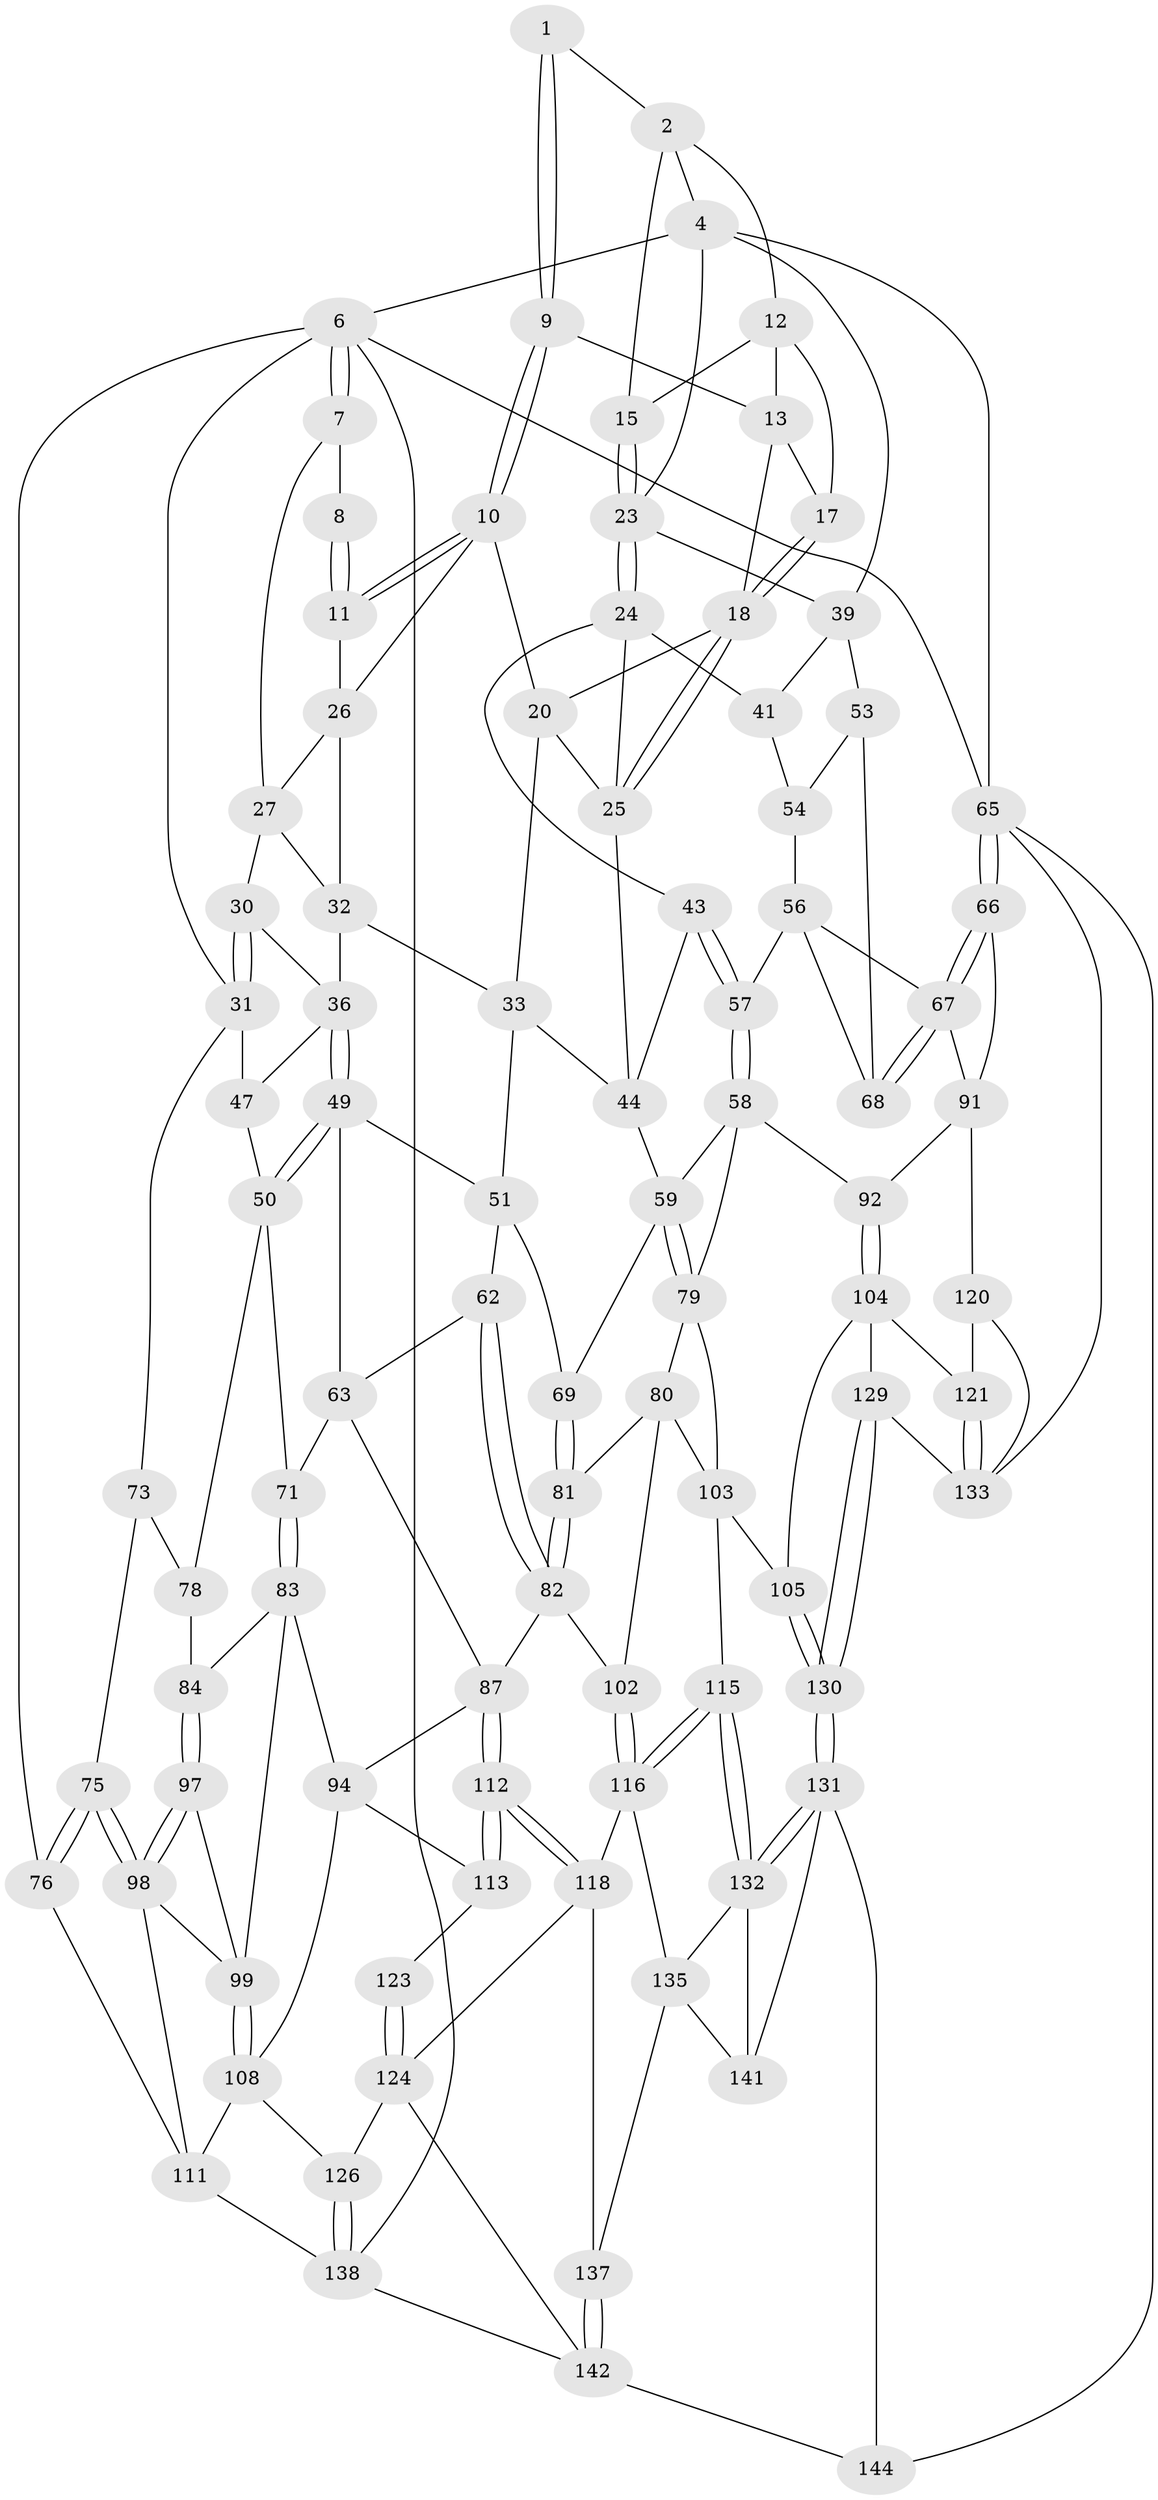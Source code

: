 // original degree distribution, {3: 0.0136986301369863, 4: 0.2191780821917808, 5: 0.5616438356164384, 6: 0.2054794520547945}
// Generated by graph-tools (version 1.1) at 2025/42/03/06/25 10:42:35]
// undirected, 91 vertices, 204 edges
graph export_dot {
graph [start="1"]
  node [color=gray90,style=filled];
  1 [pos="+0.594730980617176+0"];
  2 [pos="+0.8168719087882075+0",super="+3"];
  4 [pos="+1+0",super="+5"];
  6 [pos="+0+0",super="+77"];
  7 [pos="+0.02340691145661247+0"];
  8 [pos="+0.343526896056784+0"];
  9 [pos="+0.5490120956392918+0.027909633748029933"];
  10 [pos="+0.4472972901738558+0.09235523006461416",super="+22"];
  11 [pos="+0.4319839364319278+0.08399936873487412"];
  12 [pos="+0.7004538427919594+0.04096284481714162",super="+16"];
  13 [pos="+0.6453248611928473+0.07249391721313352",super="+14"];
  15 [pos="+0.7309919301103567+0.12952039604342036"];
  17 [pos="+0.6862880165021379+0.11073947551783275"];
  18 [pos="+0.60811515231673+0.14342803121631983",super="+19"];
  20 [pos="+0.5618499586016867+0.2029843129719165",super="+21"];
  23 [pos="+0.7452776059669705+0.18362751254740564",super="+38"];
  24 [pos="+0.7403517270700735+0.20100499831165383",super="+42"];
  25 [pos="+0.7309326756800556+0.20342017093447043",super="+35"];
  26 [pos="+0.2961879407515031+0.0792082959900616",super="+28"];
  27 [pos="+0.28604302741519927+0.07598806459910973",super="+29"];
  30 [pos="+0.23226895845823245+0.2140494422607161"];
  31 [pos="+0+0",super="+48"];
  32 [pos="+0.33165065373891595+0.18874336134493905",super="+34"];
  33 [pos="+0.4663004766696245+0.26714887838391776",super="+46"];
  36 [pos="+0.26650962970808256+0.28455505585375496",super="+37"];
  39 [pos="+1+0",super="+40"];
  41 [pos="+0.8334195883307691+0.29868027091124705"];
  43 [pos="+0.7725771675036+0.370847016413862"];
  44 [pos="+0.6410586782896139+0.35957691156332655",super="+45"];
  47 [pos="+0.09832497092611227+0.28874529324420506"];
  49 [pos="+0.23949619965964816+0.4289918847573757",super="+52"];
  50 [pos="+0.22636320221489262+0.43897755569153657",super="+72"];
  51 [pos="+0.3728297765303601+0.4389054952820638",super="+61"];
  53 [pos="+1+0",super="+64"];
  54 [pos="+0.8829365163910522+0.32546224355990605",super="+55"];
  56 [pos="+0.8782354495722555+0.5318887231658551",super="+89"];
  57 [pos="+0.7956932525469919+0.5180055411110221"];
  58 [pos="+0.734045268837124+0.556485805154628",super="+93"];
  59 [pos="+0.6572366510153189+0.554756227782352",super="+60"];
  62 [pos="+0.3750460619693647+0.5859670636414762"];
  63 [pos="+0.34618779444525904+0.5913242587424625",super="+70"];
  65 [pos="+1+1",super="+140"];
  66 [pos="+1+0.8214956607116706"];
  67 [pos="+1+0.8214364083356988",super="+90"];
  68 [pos="+1+0.5702196420313357"];
  69 [pos="+0.4818382604452632+0.5374110265912587"];
  71 [pos="+0.20047989213178044+0.47895178074114597"];
  73 [pos="+0+0.2815228353533457",super="+74"];
  75 [pos="+0+0.7246051589528396"];
  76 [pos="+0+0.7775637857476458"];
  78 [pos="+0.05889589631956252+0.43196608404135933",super="+85"];
  79 [pos="+0.6473893579840884+0.5717926182945374",super="+96"];
  80 [pos="+0.6227249889095328+0.6083317758600087",super="+101"];
  81 [pos="+0.4844326188878485+0.587959113988875"];
  82 [pos="+0.46588143775874163+0.6763767814297698",super="+86"];
  83 [pos="+0.14270079771822433+0.5922926589450828",super="+95"];
  84 [pos="+0.07257654438856645+0.601478815328602"];
  87 [pos="+0.4369508164236458+0.7333619067033644",super="+88"];
  91 [pos="+0.863006769053017+0.7341089828938308",super="+119"];
  92 [pos="+0.8335231007683204+0.7373345241960804"];
  94 [pos="+0.2623683535821193+0.7097247144957259",super="+107"];
  97 [pos="+0.050866328535768536+0.7159096547062829"];
  98 [pos="+0+0.7280443994857533",super="+109"];
  99 [pos="+0.11118654930778608+0.7334500687402855",super="+100"];
  102 [pos="+0.5096885919538306+0.7110310830361559"];
  103 [pos="+0.682482673846014+0.7509753005673415",super="+106"];
  104 [pos="+0.7612244154563484+0.7975417636907246",super="+122"];
  105 [pos="+0.7376336837449421+0.8010670922488531"];
  108 [pos="+0.21229701156966943+0.7601444139588394",super="+110"];
  111 [pos="+0.0923147918179729+0.8365558980948575",super="+127"];
  112 [pos="+0.4189198020140658+0.8048981308203966"];
  113 [pos="+0.3907750880415655+0.8024335624734437",super="+114"];
  115 [pos="+0.6731042730167125+0.8073392739397774"];
  116 [pos="+0.57866888663244+0.7965351227931884",super="+117"];
  118 [pos="+0.4191880032675031+0.8126265819586697",super="+128"];
  120 [pos="+0.8875712152754788+0.8651757338004359"];
  121 [pos="+0.8038024581307164+0.851763910369869"];
  123 [pos="+0.26284741999079525+0.8186766493670653"];
  124 [pos="+0.2634841432127528+0.8386432017493198",super="+125"];
  126 [pos="+0.22013701045482786+0.9080480472270254"];
  129 [pos="+0.772634713618645+0.9385228953076924"];
  130 [pos="+0.7472005930993147+0.950069798293432"];
  131 [pos="+0.6801014271657666+1",super="+143"];
  132 [pos="+0.6543388119978052+0.8992534255136777",super="+134"];
  133 [pos="+0.8359398916105693+0.9326886382888644",super="+139"];
  135 [pos="+0.5482515075589225+0.8550436732227685",super="+136"];
  137 [pos="+0.4188922164982672+0.9420800033661005"];
  138 [pos="+0.07214029510697288+0.9789855566472295",super="+146"];
  141 [pos="+0.5528119320508855+0.9520834360742574"];
  142 [pos="+0.3453481426688324+1",super="+145"];
  144 [pos="+0.6875389617044051+1"];
  1 -- 2;
  1 -- 9;
  1 -- 9;
  2 -- 12;
  2 -- 4;
  2 -- 15;
  4 -- 65;
  4 -- 6;
  4 -- 39;
  4 -- 23;
  6 -- 7;
  6 -- 7;
  6 -- 31;
  6 -- 65;
  6 -- 76;
  6 -- 138;
  7 -- 8;
  7 -- 27;
  8 -- 11;
  8 -- 11;
  9 -- 10;
  9 -- 10;
  9 -- 13;
  10 -- 11;
  10 -- 11;
  10 -- 26;
  10 -- 20;
  11 -- 26;
  12 -- 13;
  12 -- 17;
  12 -- 15;
  13 -- 17;
  13 -- 18;
  15 -- 23;
  15 -- 23;
  17 -- 18;
  17 -- 18;
  18 -- 25;
  18 -- 25;
  18 -- 20;
  20 -- 33;
  20 -- 25;
  23 -- 24;
  23 -- 24;
  23 -- 39;
  24 -- 25;
  24 -- 41;
  24 -- 43;
  25 -- 44;
  26 -- 27;
  26 -- 32;
  27 -- 32;
  27 -- 30;
  30 -- 31;
  30 -- 31;
  30 -- 36;
  31 -- 73;
  31 -- 47;
  32 -- 33;
  32 -- 36;
  33 -- 51;
  33 -- 44;
  36 -- 49;
  36 -- 49;
  36 -- 47;
  39 -- 53;
  39 -- 41;
  41 -- 54;
  43 -- 44;
  43 -- 57;
  43 -- 57;
  44 -- 59;
  47 -- 50;
  49 -- 50;
  49 -- 50;
  49 -- 51;
  49 -- 63;
  50 -- 78;
  50 -- 71;
  51 -- 69;
  51 -- 62;
  53 -- 54 [weight=2];
  53 -- 68;
  54 -- 56;
  56 -- 57;
  56 -- 68;
  56 -- 67;
  57 -- 58;
  57 -- 58;
  58 -- 59;
  58 -- 92;
  58 -- 79;
  59 -- 79;
  59 -- 79;
  59 -- 69;
  62 -- 63;
  62 -- 82;
  62 -- 82;
  63 -- 71;
  63 -- 87;
  65 -- 66;
  65 -- 66;
  65 -- 144;
  65 -- 133;
  66 -- 67;
  66 -- 67;
  66 -- 91;
  67 -- 68;
  67 -- 68;
  67 -- 91;
  69 -- 81;
  69 -- 81;
  71 -- 83;
  71 -- 83;
  73 -- 78 [weight=2];
  73 -- 75;
  75 -- 76;
  75 -- 76;
  75 -- 98;
  75 -- 98;
  76 -- 111;
  78 -- 84;
  79 -- 80;
  79 -- 103;
  80 -- 81;
  80 -- 102;
  80 -- 103;
  81 -- 82;
  81 -- 82;
  82 -- 102;
  82 -- 87;
  83 -- 84;
  83 -- 99;
  83 -- 94;
  84 -- 97;
  84 -- 97;
  87 -- 112;
  87 -- 112;
  87 -- 94;
  91 -- 92;
  91 -- 120;
  92 -- 104;
  92 -- 104;
  94 -- 108;
  94 -- 113;
  97 -- 98;
  97 -- 98;
  97 -- 99;
  98 -- 111;
  98 -- 99;
  99 -- 108;
  99 -- 108;
  102 -- 116;
  102 -- 116;
  103 -- 105;
  103 -- 115;
  104 -- 105;
  104 -- 121;
  104 -- 129;
  105 -- 130;
  105 -- 130;
  108 -- 126;
  108 -- 111;
  111 -- 138;
  112 -- 113;
  112 -- 113;
  112 -- 118;
  112 -- 118;
  113 -- 123 [weight=2];
  115 -- 116;
  115 -- 116;
  115 -- 132;
  115 -- 132;
  116 -- 118;
  116 -- 135;
  118 -- 137;
  118 -- 124;
  120 -- 121;
  120 -- 133;
  121 -- 133;
  121 -- 133;
  123 -- 124;
  123 -- 124;
  124 -- 126;
  124 -- 142;
  126 -- 138;
  126 -- 138;
  129 -- 130;
  129 -- 130;
  129 -- 133;
  130 -- 131;
  130 -- 131;
  131 -- 132;
  131 -- 132;
  131 -- 144;
  131 -- 141;
  132 -- 141;
  132 -- 135;
  135 -- 137;
  135 -- 141;
  137 -- 142;
  137 -- 142;
  138 -- 142;
  142 -- 144;
}
